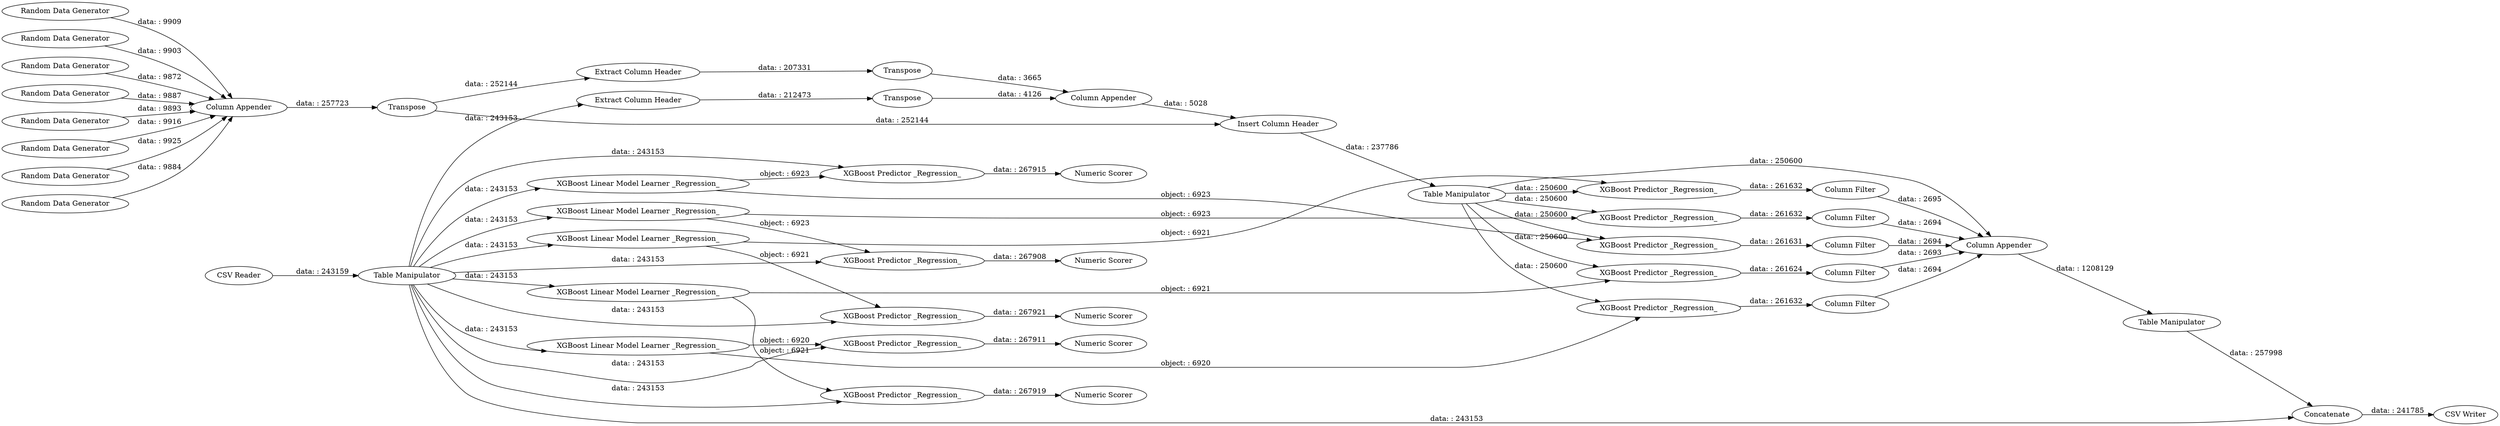 digraph {
	"654568002899759730_332" [label="Random Data Generator"]
	"654568002899759730_339" [label="Random Data Generator"]
	"654568002899759730_347" [label="Extract Column Header"]
	"654568002899759730_318" [label="Numeric Scorer"]
	"654568002899759730_351" [label="Table Manipulator"]
	"654568002899759730_315" [label="XGBoost Predictor _Regression_"]
	"654568002899759730_317" [label="Numeric Scorer"]
	"654568002899759730_363" [label=Concatenate]
	"654568002899759730_360" [label="Column Filter"]
	"654568002899759730_328" [label="Numeric Scorer"]
	"654568002899759730_353" [label="XGBoost Predictor _Regression_"]
	"654568002899759730_319" [label="XGBoost Linear Model Learner _Regression_"]
	"654568002899759730_346" [label="Insert Column Header"]
	"654568002899759730_352" [label="XGBoost Predictor _Regression_"]
	"654568002899759730_329" [label="XGBoost Linear Model Learner _Regression_"]
	"654568002899759730_326" [label="XGBoost Linear Model Learner _Regression_"]
	"654568002899759730_357" [label="Column Filter"]
	"654568002899759730_348" [label=Transpose]
	"654568002899759730_355" [label="XGBoost Predictor _Regression_"]
	"654568002899759730_2" [label="CSV Reader"]
	"654568002899759730_321" [label="XGBoost Predictor _Regression_"]
	"654568002899759730_361" [label="Column Appender"]
	"654568002899759730_359" [label="Column Filter"]
	"654568002899759730_324" [label="XGBoost Predictor _Regression_"]
	"654568002899759730_354" [label="XGBoost Predictor _Regression_"]
	"654568002899759730_344" [label="XGBoost Predictor _Regression_"]
	"654568002899759730_342" [label="Random Data Generator"]
	"654568002899759730_356" [label="Column Filter"]
	"654568002899759730_340" [label="Random Data Generator"]
	"654568002899759730_349" [label=Transpose]
	"654568002899759730_325" [label="Numeric Scorer"]
	"654568002899759730_345" [label="Extract Column Header"]
	"654568002899759730_337" [label="Random Data Generator"]
	"654568002899759730_3" [label="Table Manipulator"]
	"654568002899759730_336" [label="Column Appender"]
	"654568002899759730_327" [label="XGBoost Predictor _Regression_"]
	"654568002899759730_338" [label="Random Data Generator"]
	"654568002899759730_341" [label="Random Data Generator"]
	"654568002899759730_364" [label="Table Manipulator"]
	"654568002899759730_322" [label="Numeric Scorer"]
	"654568002899759730_334" [label="Random Data Generator"]
	"654568002899759730_314" [label="XGBoost Linear Model Learner _Regression_"]
	"654568002899759730_323" [label="XGBoost Linear Model Learner _Regression_"]
	"654568002899759730_350" [label="Column Appender"]
	"654568002899759730_320" [label="XGBoost Predictor _Regression_"]
	"654568002899759730_358" [label="Column Filter"]
	"654568002899759730_343" [label=Transpose]
	"654568002899759730_362" [label="CSV Writer"]
	"654568002899759730_334" -> "654568002899759730_336" [label="data: : 9884"]
	"654568002899759730_332" -> "654568002899759730_336" [label="data: : 9909"]
	"654568002899759730_3" -> "654568002899759730_320" [label="data: : 243153"]
	"654568002899759730_357" -> "654568002899759730_361" [label="data: : 2693"]
	"654568002899759730_324" -> "654568002899759730_325" [label="data: : 267919"]
	"654568002899759730_341" -> "654568002899759730_336" [label="data: : 9925"]
	"654568002899759730_319" -> "654568002899759730_320" [label="object: : 6923"]
	"654568002899759730_326" -> "654568002899759730_324" [label="object: : 6921"]
	"654568002899759730_343" -> "654568002899759730_347" [label="data: : 252144"]
	"654568002899759730_344" -> "654568002899759730_356" [label="data: : 261632"]
	"654568002899759730_3" -> "654568002899759730_326" [label="data: : 243153"]
	"654568002899759730_340" -> "654568002899759730_336" [label="data: : 9887"]
	"654568002899759730_336" -> "654568002899759730_343" [label="data: : 257723"]
	"654568002899759730_351" -> "654568002899759730_353" [label="data: : 250600"]
	"654568002899759730_354" -> "654568002899759730_359" [label="data: : 261631"]
	"654568002899759730_2" -> "654568002899759730_3" [label="data: : 243159"]
	"654568002899759730_3" -> "654568002899759730_329" [label="data: : 243153"]
	"654568002899759730_349" -> "654568002899759730_350" [label="data: : 4126"]
	"654568002899759730_3" -> "654568002899759730_327" [label="data: : 243153"]
	"654568002899759730_323" -> "654568002899759730_353" [label="object: : 6923"]
	"654568002899759730_355" -> "654568002899759730_360" [label="data: : 261632"]
	"654568002899759730_361" -> "654568002899759730_364" [label="data: : 1208129"]
	"654568002899759730_3" -> "654568002899759730_315" [label="data: : 243153"]
	"654568002899759730_339" -> "654568002899759730_336" [label="data: : 9903"]
	"654568002899759730_329" -> "654568002899759730_327" [label="object: : 6921"]
	"654568002899759730_314" -> "654568002899759730_315" [label="object: : 6920"]
	"654568002899759730_315" -> "654568002899759730_317" [label="data: : 267911"]
	"654568002899759730_346" -> "654568002899759730_351" [label="data: : 237786"]
	"654568002899759730_329" -> "654568002899759730_344" [label="object: : 6921"]
	"654568002899759730_3" -> "654568002899759730_324" [label="data: : 243153"]
	"654568002899759730_327" -> "654568002899759730_328" [label="data: : 267921"]
	"654568002899759730_3" -> "654568002899759730_314" [label="data: : 243153"]
	"654568002899759730_323" -> "654568002899759730_321" [label="object: : 6923"]
	"654568002899759730_345" -> "654568002899759730_349" [label="data: : 212473"]
	"654568002899759730_351" -> "654568002899759730_344" [label="data: : 250600"]
	"654568002899759730_3" -> "654568002899759730_321" [label="data: : 243153"]
	"654568002899759730_347" -> "654568002899759730_348" [label="data: : 207331"]
	"654568002899759730_343" -> "654568002899759730_346" [label="data: : 252144"]
	"654568002899759730_351" -> "654568002899759730_354" [label="data: : 250600"]
	"654568002899759730_3" -> "654568002899759730_345" [label="data: : 243153"]
	"654568002899759730_342" -> "654568002899759730_336" [label="data: : 9872"]
	"654568002899759730_352" -> "654568002899759730_357" [label="data: : 261624"]
	"654568002899759730_3" -> "654568002899759730_319" [label="data: : 243153"]
	"654568002899759730_363" -> "654568002899759730_362" [label="data: : 241785"]
	"654568002899759730_3" -> "654568002899759730_323" [label="data: : 243153"]
	"654568002899759730_358" -> "654568002899759730_361" [label="data: : 2694"]
	"654568002899759730_359" -> "654568002899759730_361" [label="data: : 2694"]
	"654568002899759730_364" -> "654568002899759730_363" [label="data: : 257998"]
	"654568002899759730_337" -> "654568002899759730_336" [label="data: : 9893"]
	"654568002899759730_350" -> "654568002899759730_346" [label="data: : 5028"]
	"654568002899759730_351" -> "654568002899759730_352" [label="data: : 250600"]
	"654568002899759730_314" -> "654568002899759730_355" [label="object: : 6920"]
	"654568002899759730_338" -> "654568002899759730_336" [label="data: : 9916"]
	"654568002899759730_3" -> "654568002899759730_363" [label="data: : 243153"]
	"654568002899759730_353" -> "654568002899759730_358" [label="data: : 261632"]
	"654568002899759730_319" -> "654568002899759730_354" [label="object: : 6923"]
	"654568002899759730_360" -> "654568002899759730_361" [label="data: : 2694"]
	"654568002899759730_321" -> "654568002899759730_322" [label="data: : 267908"]
	"654568002899759730_326" -> "654568002899759730_352" [label="object: : 6921"]
	"654568002899759730_351" -> "654568002899759730_361" [label="data: : 250600"]
	"654568002899759730_356" -> "654568002899759730_361" [label="data: : 2695"]
	"654568002899759730_351" -> "654568002899759730_355" [label="data: : 250600"]
	"654568002899759730_320" -> "654568002899759730_318" [label="data: : 267915"]
	"654568002899759730_348" -> "654568002899759730_350" [label="data: : 3665"]
	rankdir=LR
}
